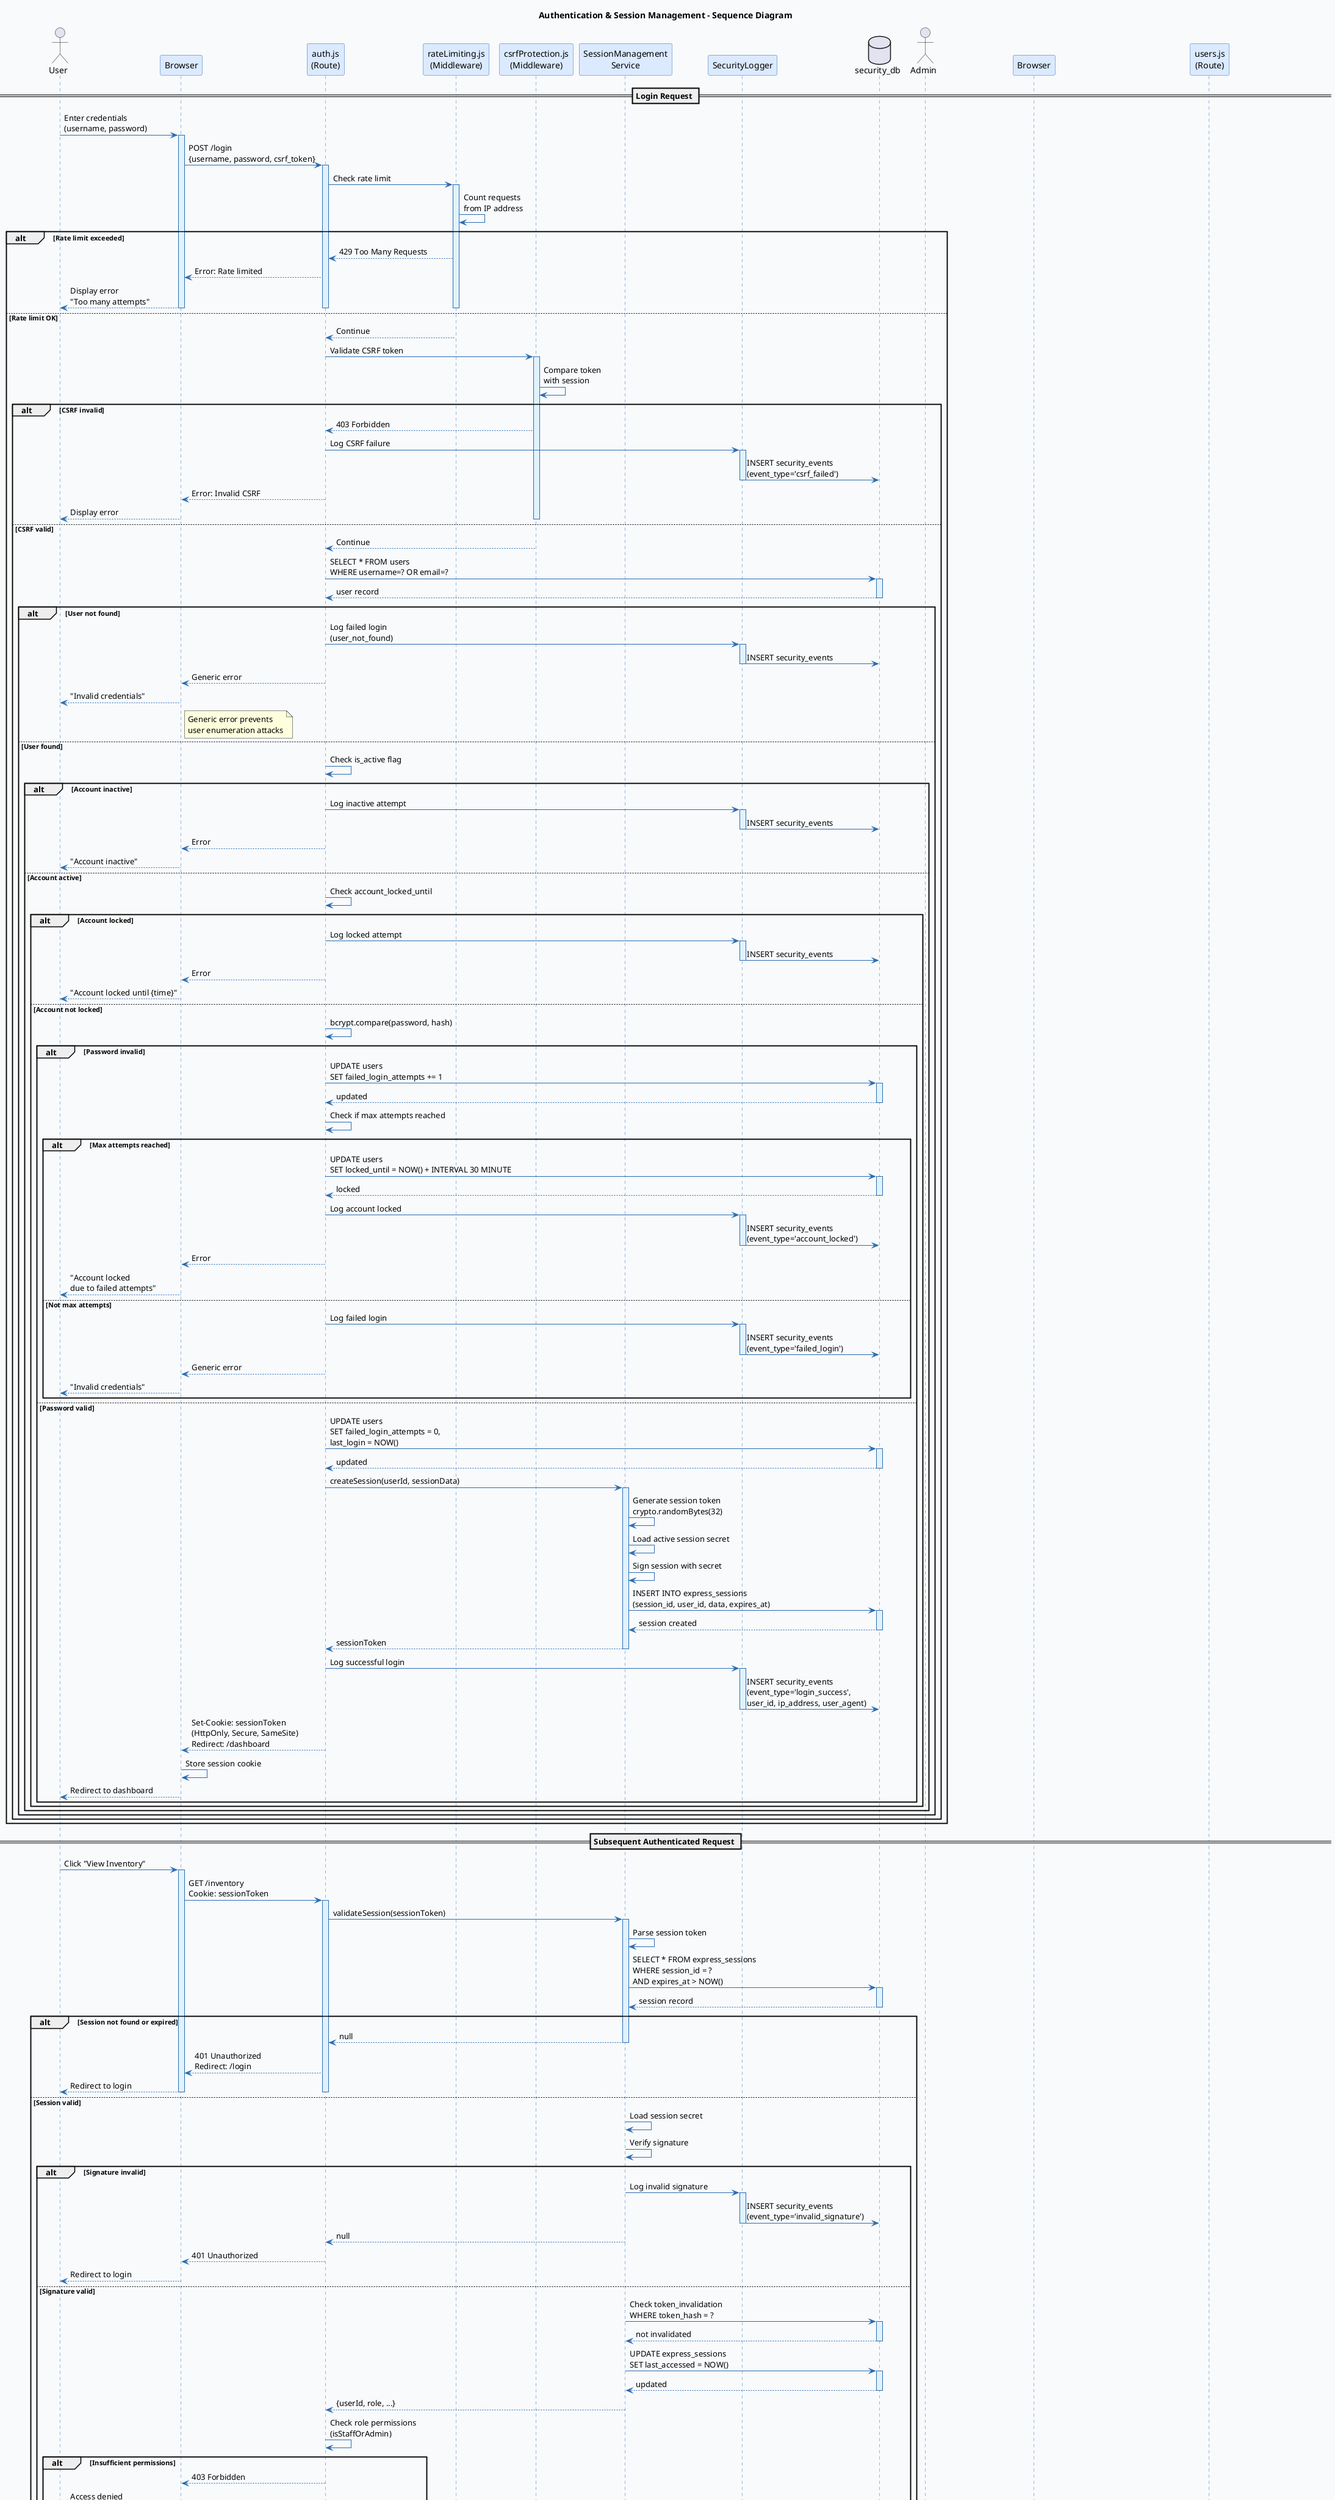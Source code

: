 @startuml sequence-authentication
title Authentication & Session Management - Sequence Diagram

skinparam backgroundColor #f8fafc
skinparam sequenceArrowColor #2b6cb0
skinparam sequenceLifeLineBackgroundColor #e0f2fe
skinparam sequenceLifeLineBorderColor #2b6cb0
skinparam sequenceParticipantBackgroundColor #dbeafe
skinparam sequenceParticipantBorderColor #2b6cb0

actor User
participant "Browser" as Browser
participant "auth.js\n(Route)" as AuthRoute
participant "rateLimiting.js\n(Middleware)" as RateLimit
participant "csrfProtection.js\n(Middleware)" as CSRF
participant "SessionManagement\nService" as SessionSvc
participant "SecurityLogger" as Logger
database "security_db" as DB

== Login Request ==

User -> Browser: Enter credentials\n(username, password)
activate Browser

Browser -> AuthRoute: POST /login\n{username, password, csrf_token}
activate AuthRoute

AuthRoute -> RateLimit: Check rate limit
activate RateLimit
RateLimit -> RateLimit: Count requests\nfrom IP address
alt Rate limit exceeded
    RateLimit --> AuthRoute: 429 Too Many Requests
    AuthRoute --> Browser: Error: Rate limited
    Browser --> User: Display error\n"Too many attempts"
    deactivate RateLimit
    deactivate AuthRoute
    deactivate Browser
else Rate limit OK
    RateLimit --> AuthRoute: Continue
    deactivate RateLimit
    
    AuthRoute -> CSRF: Validate CSRF token
    activate CSRF
    CSRF -> CSRF: Compare token\nwith session
    alt CSRF invalid
        CSRF --> AuthRoute: 403 Forbidden
        AuthRoute -> Logger: Log CSRF failure
        activate Logger
        Logger -> DB: INSERT security_events\n(event_type='csrf_failed')
        deactivate Logger
        AuthRoute --> Browser: Error: Invalid CSRF
        Browser --> User: Display error
        deactivate CSRF
        deactivate AuthRoute
        deactivate Browser
    else CSRF valid
        CSRF --> AuthRoute: Continue
        deactivate CSRF
        
        AuthRoute -> DB: SELECT * FROM users\nWHERE username=? OR email=?
        activate DB
        DB --> AuthRoute: user record
        deactivate DB
        
        alt User not found
            AuthRoute -> Logger: Log failed login\n(user_not_found)
            activate Logger
            Logger -> DB: INSERT security_events
            deactivate Logger
            AuthRoute --> Browser: Generic error
            Browser --> User: "Invalid credentials"
            note right of Browser
                Generic error prevents
                user enumeration attacks
            end note
            deactivate AuthRoute
            deactivate Browser
        else User found
            AuthRoute -> AuthRoute: Check is_active flag
            
            alt Account inactive
                AuthRoute -> Logger: Log inactive attempt
                activate Logger
                Logger -> DB: INSERT security_events
                deactivate Logger
                AuthRoute --> Browser: Error
                Browser --> User: "Account inactive"
                deactivate AuthRoute
                deactivate Browser
            else Account active
                AuthRoute -> AuthRoute: Check account_locked_until
                
                alt Account locked
                    AuthRoute -> Logger: Log locked attempt
                    activate Logger
                    Logger -> DB: INSERT security_events
                    deactivate Logger
                    AuthRoute --> Browser: Error
                    Browser --> User: "Account locked until {time}"
                    deactivate AuthRoute
                    deactivate Browser
                else Account not locked
                    AuthRoute -> AuthRoute: bcrypt.compare(password, hash)
                    
                    alt Password invalid
                        AuthRoute -> DB: UPDATE users\nSET failed_login_attempts += 1
                        activate DB
                        DB --> AuthRoute: updated
                        deactivate DB
                        
                        AuthRoute -> AuthRoute: Check if max attempts reached
                        
                        alt Max attempts reached
                            AuthRoute -> DB: UPDATE users\nSET locked_until = NOW() + INTERVAL 30 MINUTE
                            activate DB
                            DB --> AuthRoute: locked
                            deactivate DB
                            
                            AuthRoute -> Logger: Log account locked
                            activate Logger
                            Logger -> DB: INSERT security_events\n(event_type='account_locked')
                            deactivate Logger
                            
                            AuthRoute --> Browser: Error
                            Browser --> User: "Account locked\ndue to failed attempts"
                            deactivate AuthRoute
                            deactivate Browser
                        else Not max attempts
                            AuthRoute -> Logger: Log failed login
                            activate Logger
                            Logger -> DB: INSERT security_events\n(event_type='failed_login')
                            deactivate Logger
                            
                            AuthRoute --> Browser: Generic error
                            Browser --> User: "Invalid credentials"
                            deactivate AuthRoute
                            deactivate Browser
                        end
                    else Password valid
                        ' ===== Successful Authentication =====
                        
                        AuthRoute -> DB: UPDATE users\nSET failed_login_attempts = 0,\nlast_login = NOW()
                        activate DB
                        DB --> AuthRoute: updated
                        deactivate DB
                        
                        AuthRoute -> SessionSvc: createSession(userId, sessionData)
                        activate SessionSvc
                        
                        SessionSvc -> SessionSvc: Generate session token\ncrypto.randomBytes(32)
                        
                        SessionSvc -> SessionSvc: Load active session secret
                        
                        SessionSvc -> SessionSvc: Sign session with secret
                        
                        SessionSvc -> DB: INSERT INTO express_sessions\n(session_id, user_id, data, expires_at)
                        activate DB
                        DB --> SessionSvc: session created
                        deactivate DB
                        
                        SessionSvc --> AuthRoute: sessionToken
                        deactivate SessionSvc
                        
                        AuthRoute -> Logger: Log successful login
                        activate Logger
                        Logger -> DB: INSERT security_events\n(event_type='login_success',\nuser_id, ip_address, user_agent)
                        deactivate Logger
                        
                        AuthRoute --> Browser: Set-Cookie: sessionToken\n(HttpOnly, Secure, SameSite)\nRedirect: /dashboard
                        
                        Browser -> Browser: Store session cookie
                        Browser --> User: Redirect to dashboard
                        deactivate AuthRoute
                        deactivate Browser
                    end
                end
            end
        end
    end
end

== Subsequent Authenticated Request ==

User -> Browser: Click "View Inventory"
activate Browser

Browser -> AuthRoute: GET /inventory\nCookie: sessionToken
activate AuthRoute

AuthRoute -> SessionSvc: validateSession(sessionToken)
activate SessionSvc

SessionSvc -> SessionSvc: Parse session token

SessionSvc -> DB: SELECT * FROM express_sessions\nWHERE session_id = ?\nAND expires_at > NOW()
activate DB
DB --> SessionSvc: session record
deactivate DB

alt Session not found or expired
    SessionSvc --> AuthRoute: null
    deactivate SessionSvc
    AuthRoute --> Browser: 401 Unauthorized\nRedirect: /login
    Browser --> User: Redirect to login
    deactivate AuthRoute
    deactivate Browser
else Session valid
    SessionSvc -> SessionSvc: Load session secret
    
    SessionSvc -> SessionSvc: Verify signature
    
    alt Signature invalid
        SessionSvc -> Logger: Log invalid signature
        activate Logger
        Logger -> DB: INSERT security_events\n(event_type='invalid_signature')
        deactivate Logger
        
        SessionSvc --> AuthRoute: null
        deactivate SessionSvc
        AuthRoute --> Browser: 401 Unauthorized
        Browser --> User: Redirect to login
        deactivate AuthRoute
        deactivate Browser
    else Signature valid
        SessionSvc -> DB: Check token_invalidation\nWHERE token_hash = ?
        activate DB
        DB --> SessionSvc: not invalidated
        deactivate DB
        
        SessionSvc -> DB: UPDATE express_sessions\nSET last_accessed = NOW()
        activate DB
        DB --> SessionSvc: updated
        deactivate DB
        
        SessionSvc --> AuthRoute: {userId, role, ...}
        deactivate SessionSvc
        
        AuthRoute -> AuthRoute: Check role permissions\n(isStaffOrAdmin)
        
        alt Insufficient permissions
            AuthRoute --> Browser: 403 Forbidden
            Browser --> User: Access denied
            deactivate AuthRoute
            deactivate Browser
        else Sufficient permissions
            AuthRoute -> AuthRoute: Process request\n(retrieve inventory data)
            
            AuthRoute --> Browser: 200 OK\nRender inventory view
            Browser --> User: Display inventory
            deactivate AuthRoute
            deactivate Browser
        end
    end
end

== Logout ==

User -> Browser: Click "Logout"
activate Browser

Browser -> AuthRoute: POST /logout\nCookie: sessionToken\nCSRF: token
activate AuthRoute

AuthRoute -> SessionSvc: invalidateSession(sessionToken)
activate SessionSvc

SessionSvc -> DB: DELETE FROM express_sessions\nWHERE session_id = ?
activate DB
DB --> SessionSvc: deleted
deactivate DB

SessionSvc -> DB: INSERT INTO token_invalidation\n(token_hash, invalidated_at, reason)
activate DB
DB --> SessionSvc: logged
deactivate DB

SessionSvc --> AuthRoute: success
deactivate SessionSvc

AuthRoute -> Logger: Log logout
activate Logger
Logger -> DB: INSERT security_events\n(event_type='logout')
deactivate Logger

AuthRoute --> Browser: Clear-Cookie: sessionToken\nRedirect: /login
Browser -> Browser: Remove cookie
Browser --> User: Redirect to login page
deactivate AuthRoute
deactivate Browser

== Admin Force Logout (Another User) ==

actor Admin
participant "Browser" as AdminBrowser
participant "users.js\n(Route)" as UsersRoute

Admin -> AdminBrowser: Click "Force Logout User"
activate AdminBrowser

AdminBrowser -> UsersRoute: POST /admin/sessions/logout-user/:userId\nCSRF: token
activate UsersRoute

UsersRoute -> UsersRoute: Check isAdmin middleware

UsersRoute -> SessionSvc: forceLogoutUser(targetUserId, reason)
activate SessionSvc

SessionSvc -> DB: SELECT session_id FROM express_sessions\nWHERE user_id = ?
activate DB
DB --> SessionSvc: [session1, session2, ...]
deactivate DB

loop For each session
    SessionSvc -> DB: DELETE FROM express_sessions\nWHERE session_id = ?
    activate DB
    DB --> SessionSvc: deleted
    deactivate DB
    
    SessionSvc -> DB: INSERT INTO token_invalidation\n(token_hash, invalidated_by, reason)
    activate DB
    DB --> SessionSvc: logged
    deactivate DB
end

SessionSvc --> UsersRoute: {sessionsTerminated: count}
deactivate SessionSvc

UsersRoute -> Logger: Log force logout
activate Logger
Logger -> DB: INSERT security_events\n(event_type='forced_logout',\nperformed_by=adminUserId,\ntarget_user=targetUserId)
deactivate Logger

UsersRoute --> AdminBrowser: 200 OK\n{message: "User logged out"}
AdminBrowser --> Admin: Display success
deactivate UsersRoute
deactivate AdminBrowser

note over User, Browser
    Target user's next request
    will fail session validation
    and redirect to login
end note

@enduml
